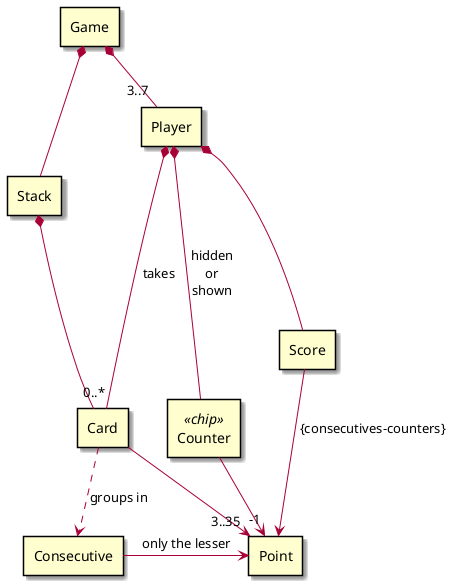 ﻿@startuml
skin rose

rectangle Counter <<chip>>
rectangle Card
rectangle Player
rectangle Game
rectangle Point
rectangle Consecutive
rectangle Score
rectangle Stack


Card --> "3..35" Point
Counter --> "-1" Point

Game *-- Stack
Stack *-- Card

Game *-- "3..7" Player

Player *--- Counter : hidden\nor\nshown
Player *--- "0..*" Card : takes

Card ..> Consecutive : groups in

Consecutive -> Point : only the lesser

Player *-- Score

Score --> Point : {consecutives-counters}


@enduml